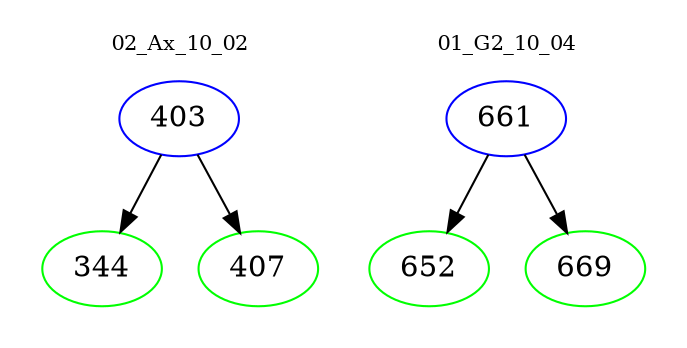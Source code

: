 digraph{
subgraph cluster_0 {
color = white
label = "02_Ax_10_02";
fontsize=10;
T0_403 [label="403", color="blue"]
T0_403 -> T0_344 [color="black"]
T0_344 [label="344", color="green"]
T0_403 -> T0_407 [color="black"]
T0_407 [label="407", color="green"]
}
subgraph cluster_1 {
color = white
label = "01_G2_10_04";
fontsize=10;
T1_661 [label="661", color="blue"]
T1_661 -> T1_652 [color="black"]
T1_652 [label="652", color="green"]
T1_661 -> T1_669 [color="black"]
T1_669 [label="669", color="green"]
}
}
